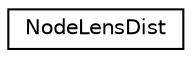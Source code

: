 digraph G
{
  edge [fontname="Helvetica",fontsize="10",labelfontname="Helvetica",labelfontsize="10"];
  node [fontname="Helvetica",fontsize="10",shape=record];
  rankdir=LR;
  Node1 [label="NodeLensDist",height=0.2,width=0.4,color="black", fillcolor="white", style="filled",URL="$dc/d02/structNodeLensDist.html"];
}
